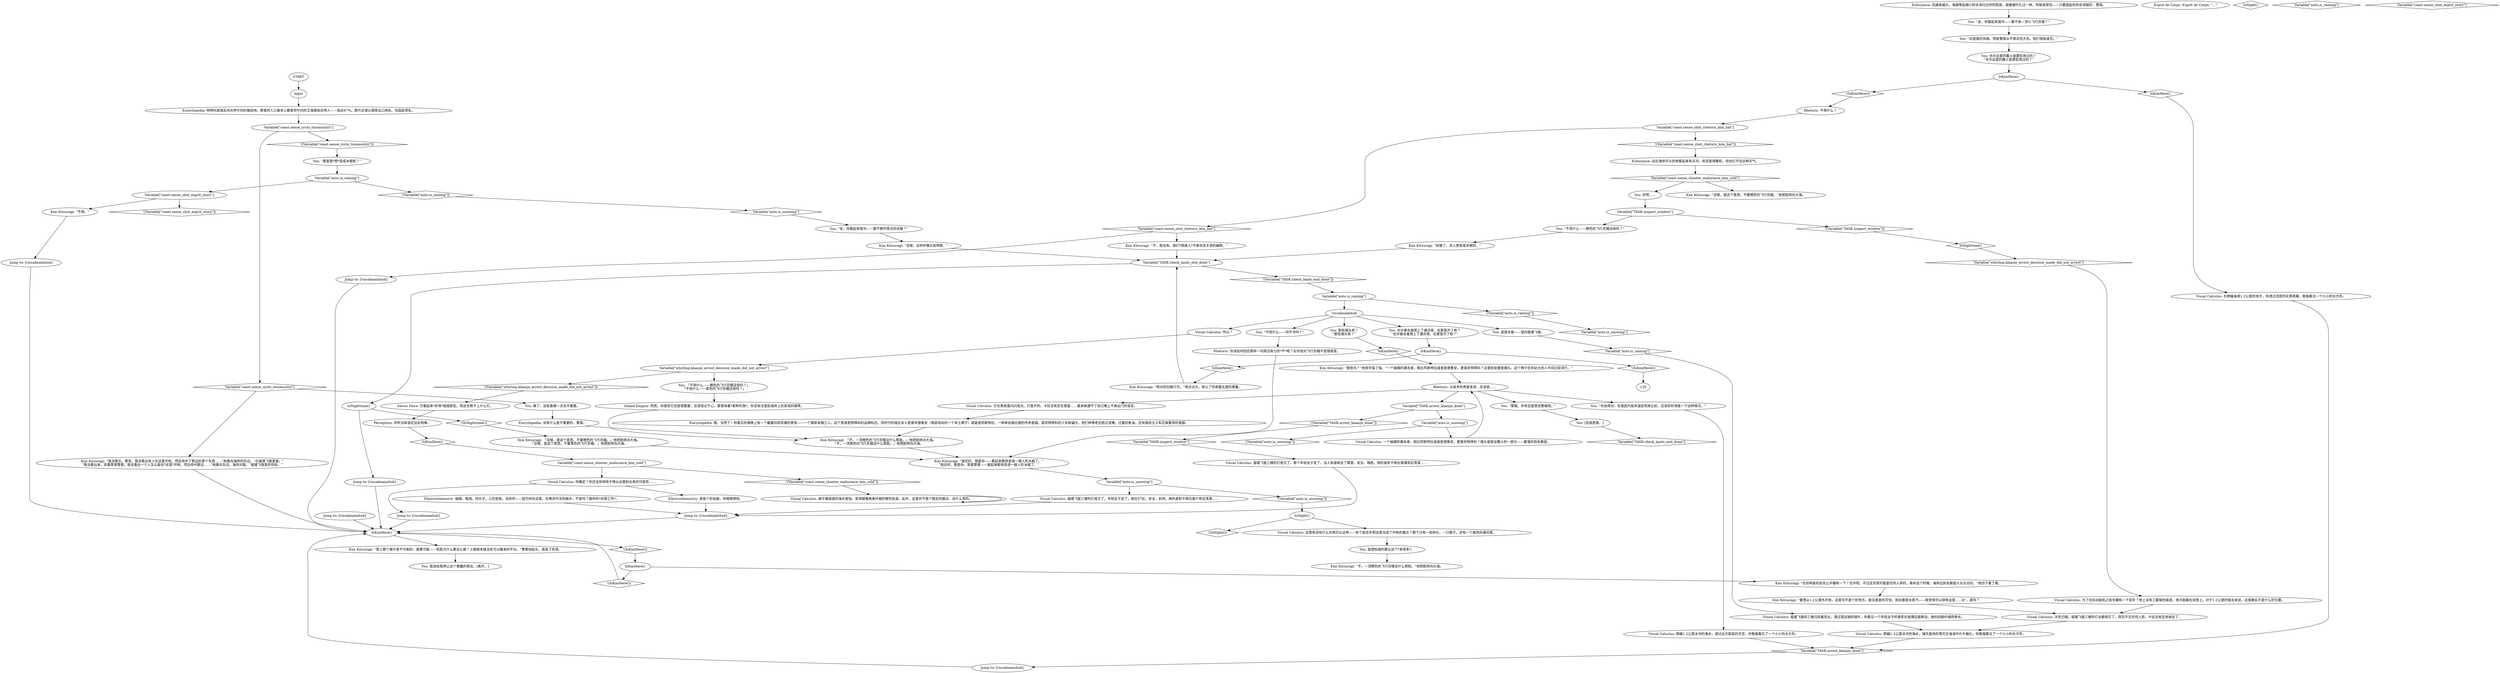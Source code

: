 # LANDS END ORB / lands end shot viscal
# the conclusion dialogue where you conclude the shot did not come from land's end. this fires only if you have  TASK.check_lands_end
# ==================================================
digraph G {
	  0 [label="START"];
	  1 [label="input"];
	  2 [label="You: 也许袭击者爬上了通讯塔，在那里开了枪？\n“也许袭击者爬上了通讯塔，在那里开了枪？”"];
	  3 [label="You: 那些烟头呢？\n“那些烟头呢？”"];
	  4 [label="IsKimHere()"];
	  5 [label="IsKimHere()", shape=diamond];
	  6 [label="!(IsKimHere())", shape=diamond];
	  7 [label="IsKimHere()"];
	  8 [label="IsKimHere()", shape=diamond];
	  9 [label="!(IsKimHere())", shape=diamond];
	  10 [label="Variable[\"coast.sense_cyclo_tioumoutiri\"]"];
	  11 [label="Variable[\"coast.sense_cyclo_tioumoutiri\"]", shape=diamond];
	  12 [label="!(Variable[\"coast.sense_cyclo_tioumoutiri\"])", shape=diamond];
	  13 [label="Variable[\"coast.sense_shot_rhetoric_kim_hat\"]"];
	  14 [label="Variable[\"coast.sense_shot_rhetoric_kim_hat\"]", shape=diamond];
	  15 [label="!(Variable[\"coast.sense_shot_rhetoric_kim_hat\"])", shape=diamond];
	  16 [label="You: “警棍。你肯定是想说警棍吧。”"];
	  17 [label="Esprit de Corps: Esprit de Corps: \"...\""];
	  18 [label="Jump to: [viscalmaimhub]"];
	  19 [label="Encyclopedia: 没有什么是不重要的，警探。"];
	  20 [label="Kim Kitsuragi: “那些吗？”他用手指了指。“一个抽烟的袭击者，相比阿斯特拉或者是德鲁安，更喜欢特拜科？这里到处都是烟头。这个牌子在年纪大的人中间比较流行。”"];
	  21 [label="You: “你说得对。在我因为低体温症死掉之前，应该好好调查一下这种情况。”"];
	  22 [label="Visual Calculus: 褴褛飞旋三楼的灯熄灭了。那个年轻女子走了，没人知道她去了哪里。安全，隔绝。她的身影不再在玻璃背后荡漾……"];
	  23 [label="You: 遥望水面——望向褴褛飞旋。"];
	  24 [label="Kim Kitsuragi: “要想从1.2公里外开枪，这里可不是个好地方。能见度差的可怕，到处都是水蒸汽——我觉得可以排除这里……B''，是吗？"];
	  25 [label="Electrochemistry: 抽烟。喝酒。找乐子。心花怒放。没有你——因为你在这里，在寒风中冻到麻木，不是吗？做你的*侦探工作*。"];
	  26 [label="Visual Calculus: 跨越1.2公里冰冷的海水，铺天盖地的雪花在海浪中片片融化。你勉强看见了一个小小的长方形。"];
	  27 [label="You: “金，你看起来很冷——要不换件厚点的衣服？”"];
	  28 [label="You: 好吧……"];
	  29 [label="Electrochemistry: 真是个好姑娘，你暗暗想到。"];
	  30 [label="Encyclopedia: 哦，当然了！你看见的烟蒂上有一个戴着科菲亚帽的男孩——一个烟草采摘工人。这个男孩是特拜科的品牌标志。同时代的瑞瓦肖人更喜欢德鲁安（南部岛屿的一个本土牌子）或者是阿斯特拉，一种来自格拉德的传奇香烟。喜欢特拜科的人年龄偏大，他们钟情老式纸过滤嘴，过量的焦油，还有殖民主义和芝麻蜜饼的香甜。"];
	  31 [label="Kim Kitsuragi: “不，一顶橙色的飞行员帽没什么帮助。”他把脸转向大海。"];
	  32 [label="Jump to: [viscalmaimhub]"];
	  33 [label="Kim Kitsuragi: “我还好。倒是你——看起来都快变成一根人形冰棍了。”\n“我还好。倒是你，荣誉警督——看起来都快变成一根人形冰棍了。”"];
	  34 [label="Kim Kitsuragi: “没错，这样好像比较明智。”"];
	  35 [label="Visual Calculus: 跨越1.2公里冰冷的海水，透过远方蔚蓝的天空，你勉强看见了一个小小的长方形。"];
	  36 [label="IsNight()"];
	  37 [label="IsNight()", shape=diamond];
	  38 [label="!(IsNight())", shape=diamond];
	  39 [label="Visual Calculus: 这里有没有什么东西可以证明——有个狙击手把这里当成了开枪的据点？眼下只有一些碎石，一只瓶子，还有一个废弃的通讯塔。"];
	  40 [label="Encyclopedia: 特拜科是瑞瓦肖在伊尔玛的殖民地。那里的人口基本上都是伊尔玛的艾瑞奥帕吉特人——高达97%。那片区域以烟草出口闻名，也因此得名。"];
	  41 [label="Rhetoric: 从技术的角度来讲，应该是……"];
	  42 [label="Variable[\"auto.is_snowing\"]"];
	  43 [label="Variable[\"auto.is_snowing\"]", shape=diamond];
	  44 [label="!(Variable[\"auto.is_snowing\"])", shape=diamond];
	  45 [label="Visual Calculus: 褴褛飞旋三楼的灯熄灭了。年轻女子走了，就在57区。安全，封闭。她的身影不再在窗户背后荡漾……"];
	  46 [label="Jump to: [viscalmaimhub]"];
	  47 [label="Kim Kitsuragi: 「不，一顶橙色的飞行员帽没什么帮助。」他把脸转向大海。\n「不，一顶黑色的飞行员帽没什么帮助。」他把脸转向大海。"];
	  48 [label="Rhetoric: 你该如何回应那样一句简洁有力的*不*呢？似乎他对飞行员帽不是很感冒。"];
	  49 [label="Endurance: 站在海岸尽头的他看起来有点冷。夹克是很暖和，但也扛不住这种天气。"];
	  50 [label="You: 我说给我停止这个愚蠢的想法。[离开。]"];
	  51 [label="Jump to: [viscalmaimhub]"];
	  52 [label="Variable[\"whirling.klaasje_arrest_decision_made_did_not_arrest\"]"];
	  53 [label="Variable[\"whirling.klaasje_arrest_decision_made_did_not_arrest\"]", shape=diamond];
	  54 [label="!(Variable[\"whirling.klaasje_arrest_decision_made_did_not_arrest\"])", shape=diamond];
	  55 [label="You: 「不用什么——橙色的飞行员帽没用吗？」\n「不用什么——黑色的飞行员帽没用吗？」"];
	  56 [label="Kim Kitsuragi: “不，我没有。我们*西奥人*不喜欢双关语的幽默。”"];
	  57 [label="You: [完成思维。]"];
	  58 [label="Visual Calculus: 所以？"];
	  59 [label="Variable[\"TASK.inspect_window\"]"];
	  60 [label="Variable[\"TASK.inspect_window\"]", shape=diamond];
	  61 [label="!(Variable[\"TASK.inspect_window\"])", shape=diamond];
	  62 [label="You: “不用什么——橙色的飞行员帽没用吗？”"];
	  63 [label="Endurance: 风越来越大。海面卷起细小的水沫扫过你的脸庞，就像细针扎过一样。你能承受住——只要竖起你的衣领就好，警探。"];
	  64 [label="You: 我想知道的要比这个*多得多*。"];
	  65 [label="You: 够了。这些香烟一点也不重要。"];
	  66 [label="Kim Kitsuragi: “我没看见，警官。我没看出有人在这里开枪，然后命中了那边的某个东西……”他看向海岸的东边。“在褴褛飞旋里面。”\n“我没看出来，双重荣誉警督。我没看出一个人怎么能在*这里*开枪，然后命中那边……”他看向东边，海岸对面。“褴褛飞旋里的目标。”"];
	  67 [label="Variable[\"coast.sense_shooter_endurance_kim_cold\"]"];
	  68 [label="Variable[\"coast.sense_shooter_endurance_kim_cold\"]", shape=diamond];
	  69 [label="!(Variable[\"coast.sense_shooter_endurance_kim_cold\"])", shape=diamond];
	  70 [label="Visual Calculus: 你确定？你还没有排除子弹从这里射出来的可能性……"];
	  71 [label="Variable[\"auto.is_raining\"]"];
	  72 [label="Variable[\"auto.is_raining\"]", shape=diamond];
	  73 [label="!(Variable[\"auto.is_raining\"])", shape=diamond];
	  74 [label="viscalmaimhub"];
	  75 [label="IsKimHere()"];
	  76 [label="IsKimHere()", shape=diamond];
	  77 [label="!(IsKimHere())", shape=diamond];
	  78 [label="Kim Kitsuragi: “爬上那个梯子是不可能的，就算可能——但是为什么要这么做？上面根本就没有可以瞄准的平台。”警督抬起头，竖高了衣领。"];
	  79 [label="Kim Kitsuragi: “绝对的白痴行为，”他点点头，承认了你表露无遗的愚蠢。"];
	  80 [label="You: 也许这里的篝火是罪犯用过的？\n“也许这里的篝火是罪犯用过的？”"];
	  81 [label="You: “不用什么——你不冷吗？”"];
	  82 [label="Jump to: [viscalmaimhub]"];
	  83 [label="Variable[\"TASK.check_lands_end_done\"]"];
	  84 [label="Variable[\"TASK.check_lands_end_done\"]", shape=diamond];
	  85 [label="!(Variable[\"TASK.check_lands_end_done\"])", shape=diamond];
	  86 [label="IsNighttime()"];
	  87 [label="IsNighttime()", shape=diamond];
	  88 [label="!(IsNighttime())", shape=diamond];
	  89 [label="Jump to: [viscalmaimhub]"];
	  90 [label="Perception: 你听见碎浪在远处咆哮。"];
	  91 [label="You: “金，你看起来很冷——要不来一顶小飞行员帽？”"];
	  92 [label="Kim Kitsuragi: “没错，是这个意思。不要橙色的飞行员帽。”他把脸转向大海。"];
	  93 [label="Kim Kitsuragi: “别傻了，没人想变成冰棍的。”"];
	  94 [label="Variable[\"auto.is_raining\"]"];
	  95 [label="Variable[\"auto.is_raining\"]", shape=diamond];
	  96 [label="!(Variable[\"auto.is_raining\"])", shape=diamond];
	  97 [label="Variable[\"coast.sense_shot_esprit_story\"]"];
	  98 [label="Variable[\"coast.sense_shot_esprit_story\"]", shape=diamond];
	  99 [label="!(Variable[\"coast.sense_shot_esprit_story\"])", shape=diamond];
	  100 [label="Kim Kitsuragi: “不用。”"];
	  101 [label="You: “这是我的风格。明星警探从不穿派克大衣。他们很摇滚范。”"];
	  102 [label="Variable[\"TASK.arrest_klaasje_done\"]"];
	  103 [label="Variable[\"TASK.arrest_klaasje_done\"]", shape=diamond];
	  104 [label="!(Variable[\"TASK.arrest_klaasje_done\"])", shape=diamond];
	  105 [label="Variable[\"auto.is_snowing\"]"];
	  106 [label="Variable[\"auto.is_snowing\"]", shape=diamond];
	  107 [label="!(Variable[\"auto.is_snowing\"])", shape=diamond];
	  108 [label="Visual Calculus: 一个抽烟的袭击者，相比阿斯特拉或者是德鲁安，更喜欢特拜科？烟头是架设篝火的一部分——散落的到处都是。"];
	  109 [label="IsKimHere()"];
	  110 [label="IsKimHere()", shape=diamond];
	  111 [label="!(IsKimHere())", shape=diamond];
	  112 [label="Kim Kitsuragi: “在扣响扳机前先让手暖和一下？也许吧。不过这东西可能是任何人弄的。每年这个时候，海岸边到处都是火光点点的。”他四下看了看。"];
	  113 [label="Visual Calculus: 在跨越海湾1.2公里的地方，你透过浓密的灰黑雨幕，勉强看见一个小小的长方形。"];
	  114 [label="Visual Calculus: 褴褛飞旋的三楼闪烁着亮光。透过望远镜的镜片，你看见一个年轻女子的身影在玻璃后面移动，她的四肢纤细而修长。"];
	  115 [label="Kim Kitsuragi: 「没错，是这个意思。不要橙色的飞行员帽。」他把脸转向大海。\n「没错，是这个意思。不要黑色的飞行员帽。」他把脸转向大海。"];
	  116 [label="Inland Empire: 然而，你感觉它还是很重要，应该铭记于心。那意味着*某种东西*。你没有注意到海岸上的其他的烟蒂。"];
	  117 [label="You: “要是我*想*变成冰棍呢？”"];
	  118 [label="Visual Calculus: 它在黑夜里闪闪发光。灯是开的。卡拉洁肯定在里面……看来她遵守了自己晚上不再出门的诺言。"];
	  119 [label="Visual Calculus: 为了在扣动扳机之前先暖和一下双手？地上没有三脚架的痕迹，他可能躺在床垫上。对于1.2公里的狙击来说，这里确实不是什么好位置。"];
	  120 [label="Rhetoric: 不用什么？"];
	  121 [label="Jump to: [viscalmaimhub]"];
	  122 [label="Visual Calculus: 天色已晚。褴褛飞旋三楼的灯全都熄灭了。背后不见任何人影。卡拉洁肯定进城去了。"];
	  123 [label="Savoir Faire: 它看起来*非常*摇摇欲坠。而且也帮不上什么忙。"];
	  124 [label="Visual Calculus: 梯子被咸咸的海水腐蚀，变得就像两条纤细的橙色轨道。此外，这里并不是个稳定的据点，没什么用的。"];
	  0 -> 1
	  1 -> 40
	  2 -> 4
	  3 -> 76
	  4 -> 5
	  4 -> 6
	  5 -> 79
	  6 -> 125
	  7 -> 8
	  7 -> 9
	  8 -> 113
	  9 -> 120
	  10 -> 11
	  10 -> 12
	  11 -> 65
	  11 -> 66
	  12 -> 117
	  13 -> 14
	  13 -> 15
	  14 -> 56
	  14 -> 82
	  15 -> 49
	  16 -> 57
	  18 -> 75
	  19 -> 47
	  20 -> 41
	  21 -> 35
	  22 -> 18
	  23 -> 95
	  24 -> 122
	  25 -> 18
	  26 -> 103
	  27 -> 34
	  28 -> 59
	  29 -> 18
	  30 -> 47
	  32 -> 75
	  33 -> 42
	  34 -> 83
	  35 -> 103
	  36 -> 38
	  36 -> 39
	  39 -> 64
	  40 -> 10
	  41 -> 16
	  41 -> 118
	  41 -> 21
	  41 -> 102
	  42 -> 44
	  42 -> 45
	  43 -> 27
	  44 -> 36
	  45 -> 18
	  46 -> 75
	  47 -> 33
	  48 -> 33
	  49 -> 68
	  51 -> 75
	  52 -> 54
	  52 -> 55
	  53 -> 119
	  54 -> 123
	  55 -> 116
	  56 -> 83
	  57 -> 84
	  58 -> 52
	  59 -> 61
	  59 -> 62
	  60 -> 22
	  61 -> 87
	  62 -> 93
	  63 -> 91
	  64 -> 31
	  65 -> 19
	  66 -> 75
	  67 -> 69
	  67 -> 70
	  68 -> 28
	  68 -> 92
	  69 -> 124
	  70 -> 51
	  70 -> 29
	  71 -> 73
	  71 -> 74
	  73 -> 106
	  74 -> 2
	  74 -> 3
	  74 -> 81
	  74 -> 23
	  74 -> 58
	  75 -> 77
	  75 -> 78
	  76 -> 20
	  77 -> 109
	  78 -> 50
	  79 -> 83
	  80 -> 7
	  81 -> 48
	  82 -> 75
	  83 -> 85
	  83 -> 86
	  85 -> 71
	  86 -> 88
	  86 -> 89
	  87 -> 53
	  88 -> 115
	  89 -> 75
	  90 -> 110
	  91 -> 101
	  93 -> 83
	  94 -> 96
	  94 -> 97
	  95 -> 114
	  96 -> 43
	  97 -> 99
	  97 -> 100
	  100 -> 121
	  101 -> 80
	  102 -> 104
	  102 -> 105
	  103 -> 46
	  104 -> 60
	  105 -> 107
	  105 -> 108
	  108 -> 41
	  109 -> 112
	  109 -> 111
	  110 -> 67
	  111 -> 75
	  112 -> 24
	  113 -> 103
	  114 -> 26
	  115 -> 33
	  116 -> 47
	  117 -> 94
	  118 -> 30
	  119 -> 122
	  120 -> 13
	  121 -> 75
	  122 -> 26
	  123 -> 90
	  124 -> 124
}

